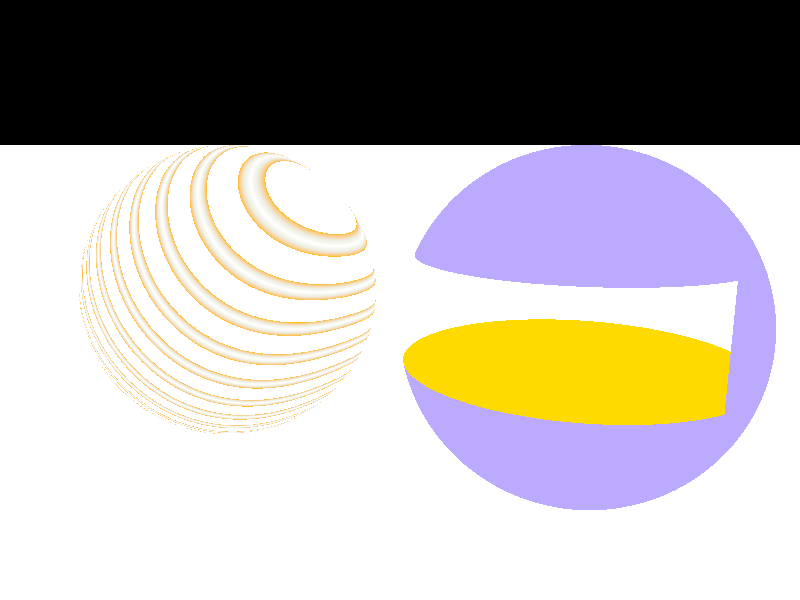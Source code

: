 // This work is licensed under the Creative Commons Attribution 3.0 Unported License.
// To view a copy of this license, visit http://creativecommons.org/licenses/by/3.0/
// or send a letter to Creative Commons, 444 Castro Street, Suite 900, Mountain View,
// California, 94041, USA.

// Persistence Of Vision raytracer sample file.
// This file demonstrates the "interior_texture" feature
//
// -w320 -h240
// -w800 -h600 +a0.3

#version 3.6;
global_settings {assumed_gamma 1.0}

#include "colors.inc"

camera { location <100,50,50> 
         right     x*image_width/image_height
         angle 58  
         look_at <-5,25,0>
       }

plane {y,0 pigment {White}}

//--------------declaring two "peel" textures
#declare Texture_1 =
texture {
  pigment {
   spiral1 1
   color_map {
    [0.0 White]
    [0.2 Wheat]
    [0.4 Orange]
    [0.4 Clear]
    [1.0 Clear]
   }
   scale 5
   }
  normal {bumps .3 scale .2}
  }
#declare Texture_2 =
texture {
  pigment {
   spiral1 1
   color_map {
    [0.0 Blue]
    [0.2 Red]
    [0.6 YellowGreen]
    [0.6 Clear]
    [1.0 Clear]
   }
   scale 5
   }
  normal {bumps .3 scale .2}
  }

//--------making spheres with different inside/outside textures

sphere {<0,25,-30>,25
        texture {Texture_1}
        interior_texture {Texture_2}
        }

sphere {<0,25,30>,25
        texture {pigment {rgb <0.5,0.4,1>}}
        interior_texture {pigment {rgb <1,0.7,0.0>} normal {bumps .7 scale .15} }
        clipped_by {box {<-50,20,-50>,<50,35,50> inverse}}
        }

light_source {<400,5000,3000> White*1.5 }
fog {White distance 1700}
